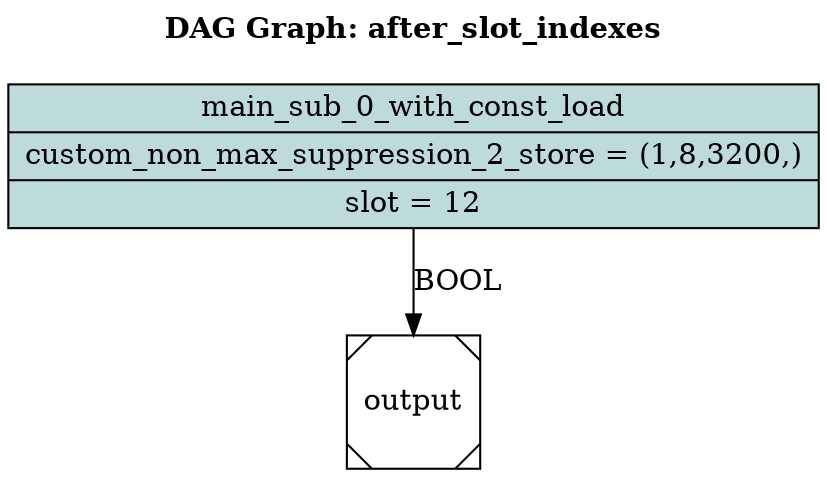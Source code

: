digraph G {
labelloc="t";
label=<<b>DAG Graph: after_slot_indexes</b><br/><br/>>;
node_0x31dcfb0 [label="{main_sub_0_with_const_load|{custom_non_max_suppression_2_store = (1,8,3200,)}|{slot = 12}}", style="solid,filled", fontcolor="#000000", color="#000000", shape="record", fillcolor="#bddbdb" ];
node_output [label="output", shape="Msquare" ];
node_0x31dcfb0 -> node_output [label="BOOL", color="#000000"]
}
